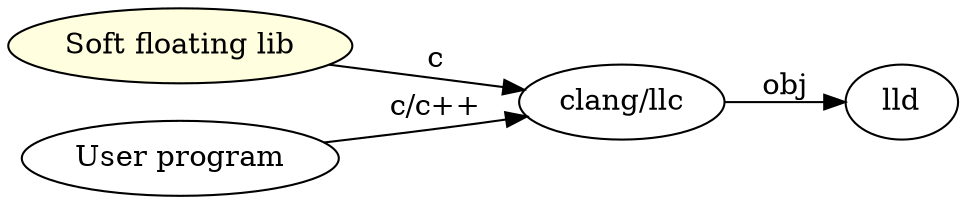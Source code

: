 // dot -Tpng lib.gv -o lib.png
digraph G {
  rankdir=LR;

  node [shape="",style=filled,fillcolor=lightyellow]; "Soft floating lib";
  node [shape="",style=solid,color=black];
  "User program" -> "clang/llc" [ label = "c/c++" ];
  "Soft floating lib" -> "clang/llc" [ label = "c" ];
  "clang/llc" -> lld [ label = "obj" ];
}
